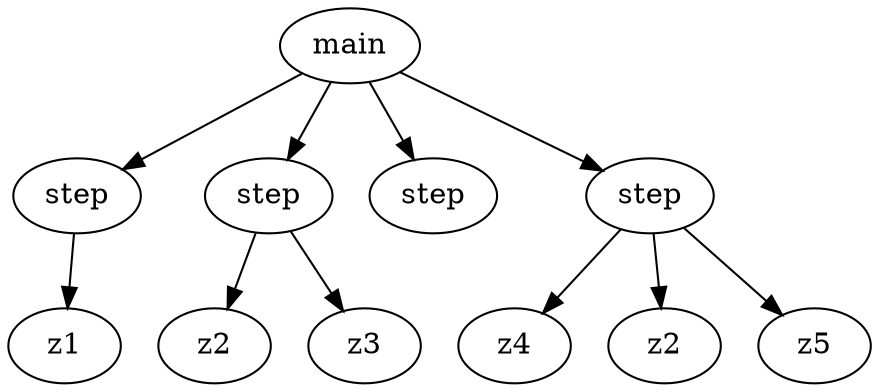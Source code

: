 digraph Trace {
    node [shape = ellipse];
    0 [label = "main"];
    1 [label = "step"];
    2 [label = "z1"];
    3 [label = "step"];
    4 [label = "z2"];
    5 [label = "z3"];
    6 [label = "step"];
    7 [label = "step"];
    8 [label = "z4"];
    9 [label = "z2"];
    10 [label = "z5"];
    0 -> 1;
    0 -> 3;
    0 -> 6;
    1 -> 2;
    3 -> 4;
    3 -> 5;
    0 -> 7;
    7 -> 8;
    7 -> 9;
    7 -> 10;
}